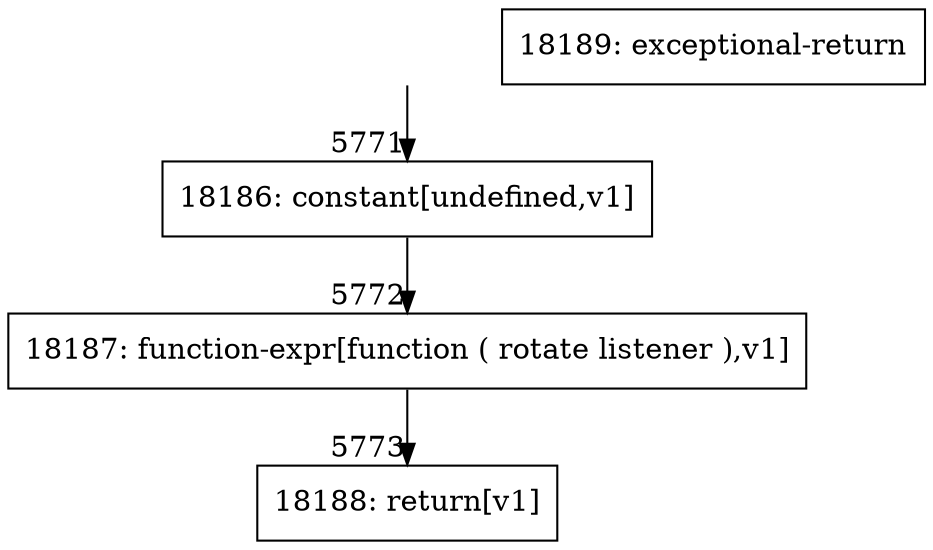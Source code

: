 digraph {
rankdir="TD"
BB_entry532[shape=none,label=""];
BB_entry532 -> BB5771 [tailport=s, headport=n, headlabel="    5771"]
BB5771 [shape=record label="{18186: constant[undefined,v1]}" ] 
BB5771 -> BB5772 [tailport=s, headport=n, headlabel="      5772"]
BB5772 [shape=record label="{18187: function-expr[function ( rotate listener ),v1]}" ] 
BB5772 -> BB5773 [tailport=s, headport=n, headlabel="      5773"]
BB5773 [shape=record label="{18188: return[v1]}" ] 
BB5774 [shape=record label="{18189: exceptional-return}" ] 
//#$~ 3397
}
